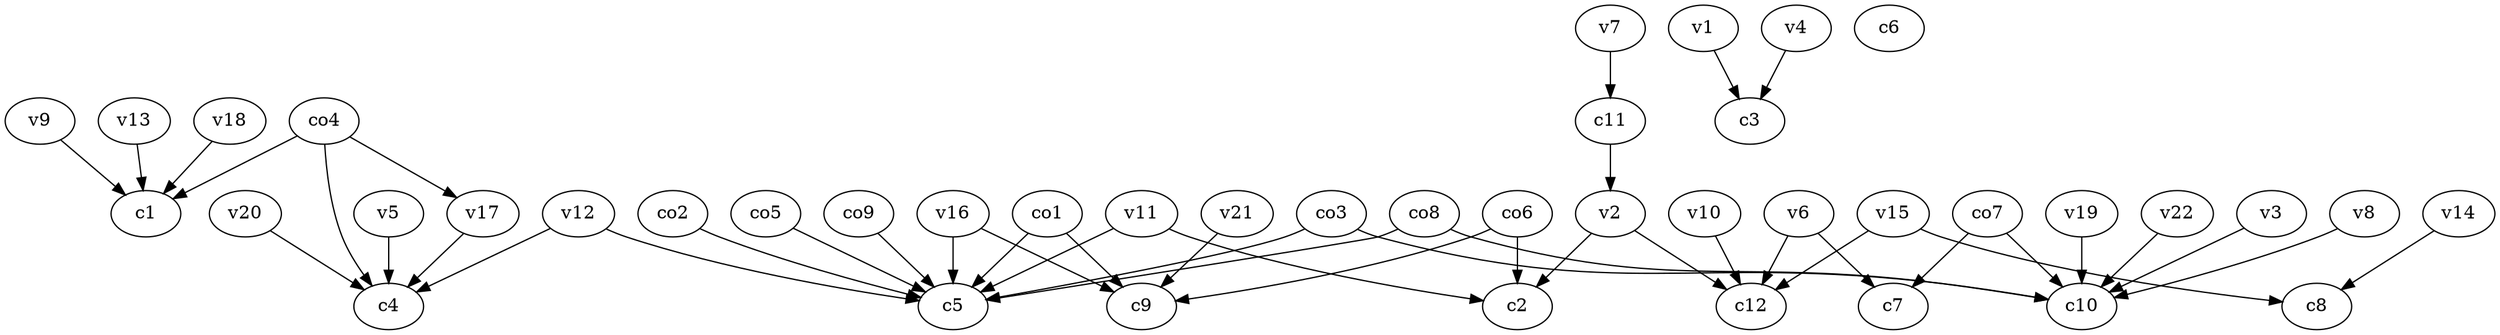 strict digraph  {
c1;
c2;
c3;
c4;
c5;
c6;
c7;
c8;
c9;
c10;
c11;
c12;
v1;
v2;
v3;
v4;
v5;
v6;
v7;
v8;
v9;
v10;
v11;
v12;
v13;
v14;
v15;
v16;
v17;
v18;
v19;
v20;
v21;
v22;
co1;
co2;
co3;
co4;
co5;
co6;
co7;
co8;
co9;
c11 -> v2  [weight=1];
v1 -> c3  [weight=1];
v2 -> c12  [weight=1];
v2 -> c2  [weight=1];
v3 -> c10  [weight=1];
v4 -> c3  [weight=1];
v5 -> c4  [weight=1];
v6 -> c12  [weight=1];
v6 -> c7  [weight=1];
v7 -> c11  [weight=1];
v8 -> c10  [weight=1];
v9 -> c1  [weight=1];
v10 -> c12  [weight=1];
v11 -> c2  [weight=1];
v11 -> c5  [weight=1];
v12 -> c5  [weight=1];
v12 -> c4  [weight=1];
v13 -> c1  [weight=1];
v14 -> c8  [weight=1];
v15 -> c8  [weight=1];
v15 -> c12  [weight=1];
v16 -> c5  [weight=1];
v16 -> c9  [weight=1];
v17 -> c4  [weight=1];
v18 -> c1  [weight=1];
v19 -> c10  [weight=1];
v20 -> c4  [weight=1];
v21 -> c9  [weight=1];
v22 -> c10  [weight=1];
co1 -> c5  [weight=1];
co1 -> c9  [weight=1];
co2 -> c5  [weight=1];
co3 -> c5  [weight=1];
co3 -> c10  [weight=1];
co4 -> c4  [weight=1];
co4 -> c1  [weight=1];
co4 -> v17  [weight=1];
co5 -> c5  [weight=1];
co6 -> c2  [weight=1];
co6 -> c9  [weight=1];
co7 -> c10  [weight=1];
co7 -> c7  [weight=1];
co8 -> c10  [weight=1];
co8 -> c5  [weight=1];
co9 -> c5  [weight=1];
}
